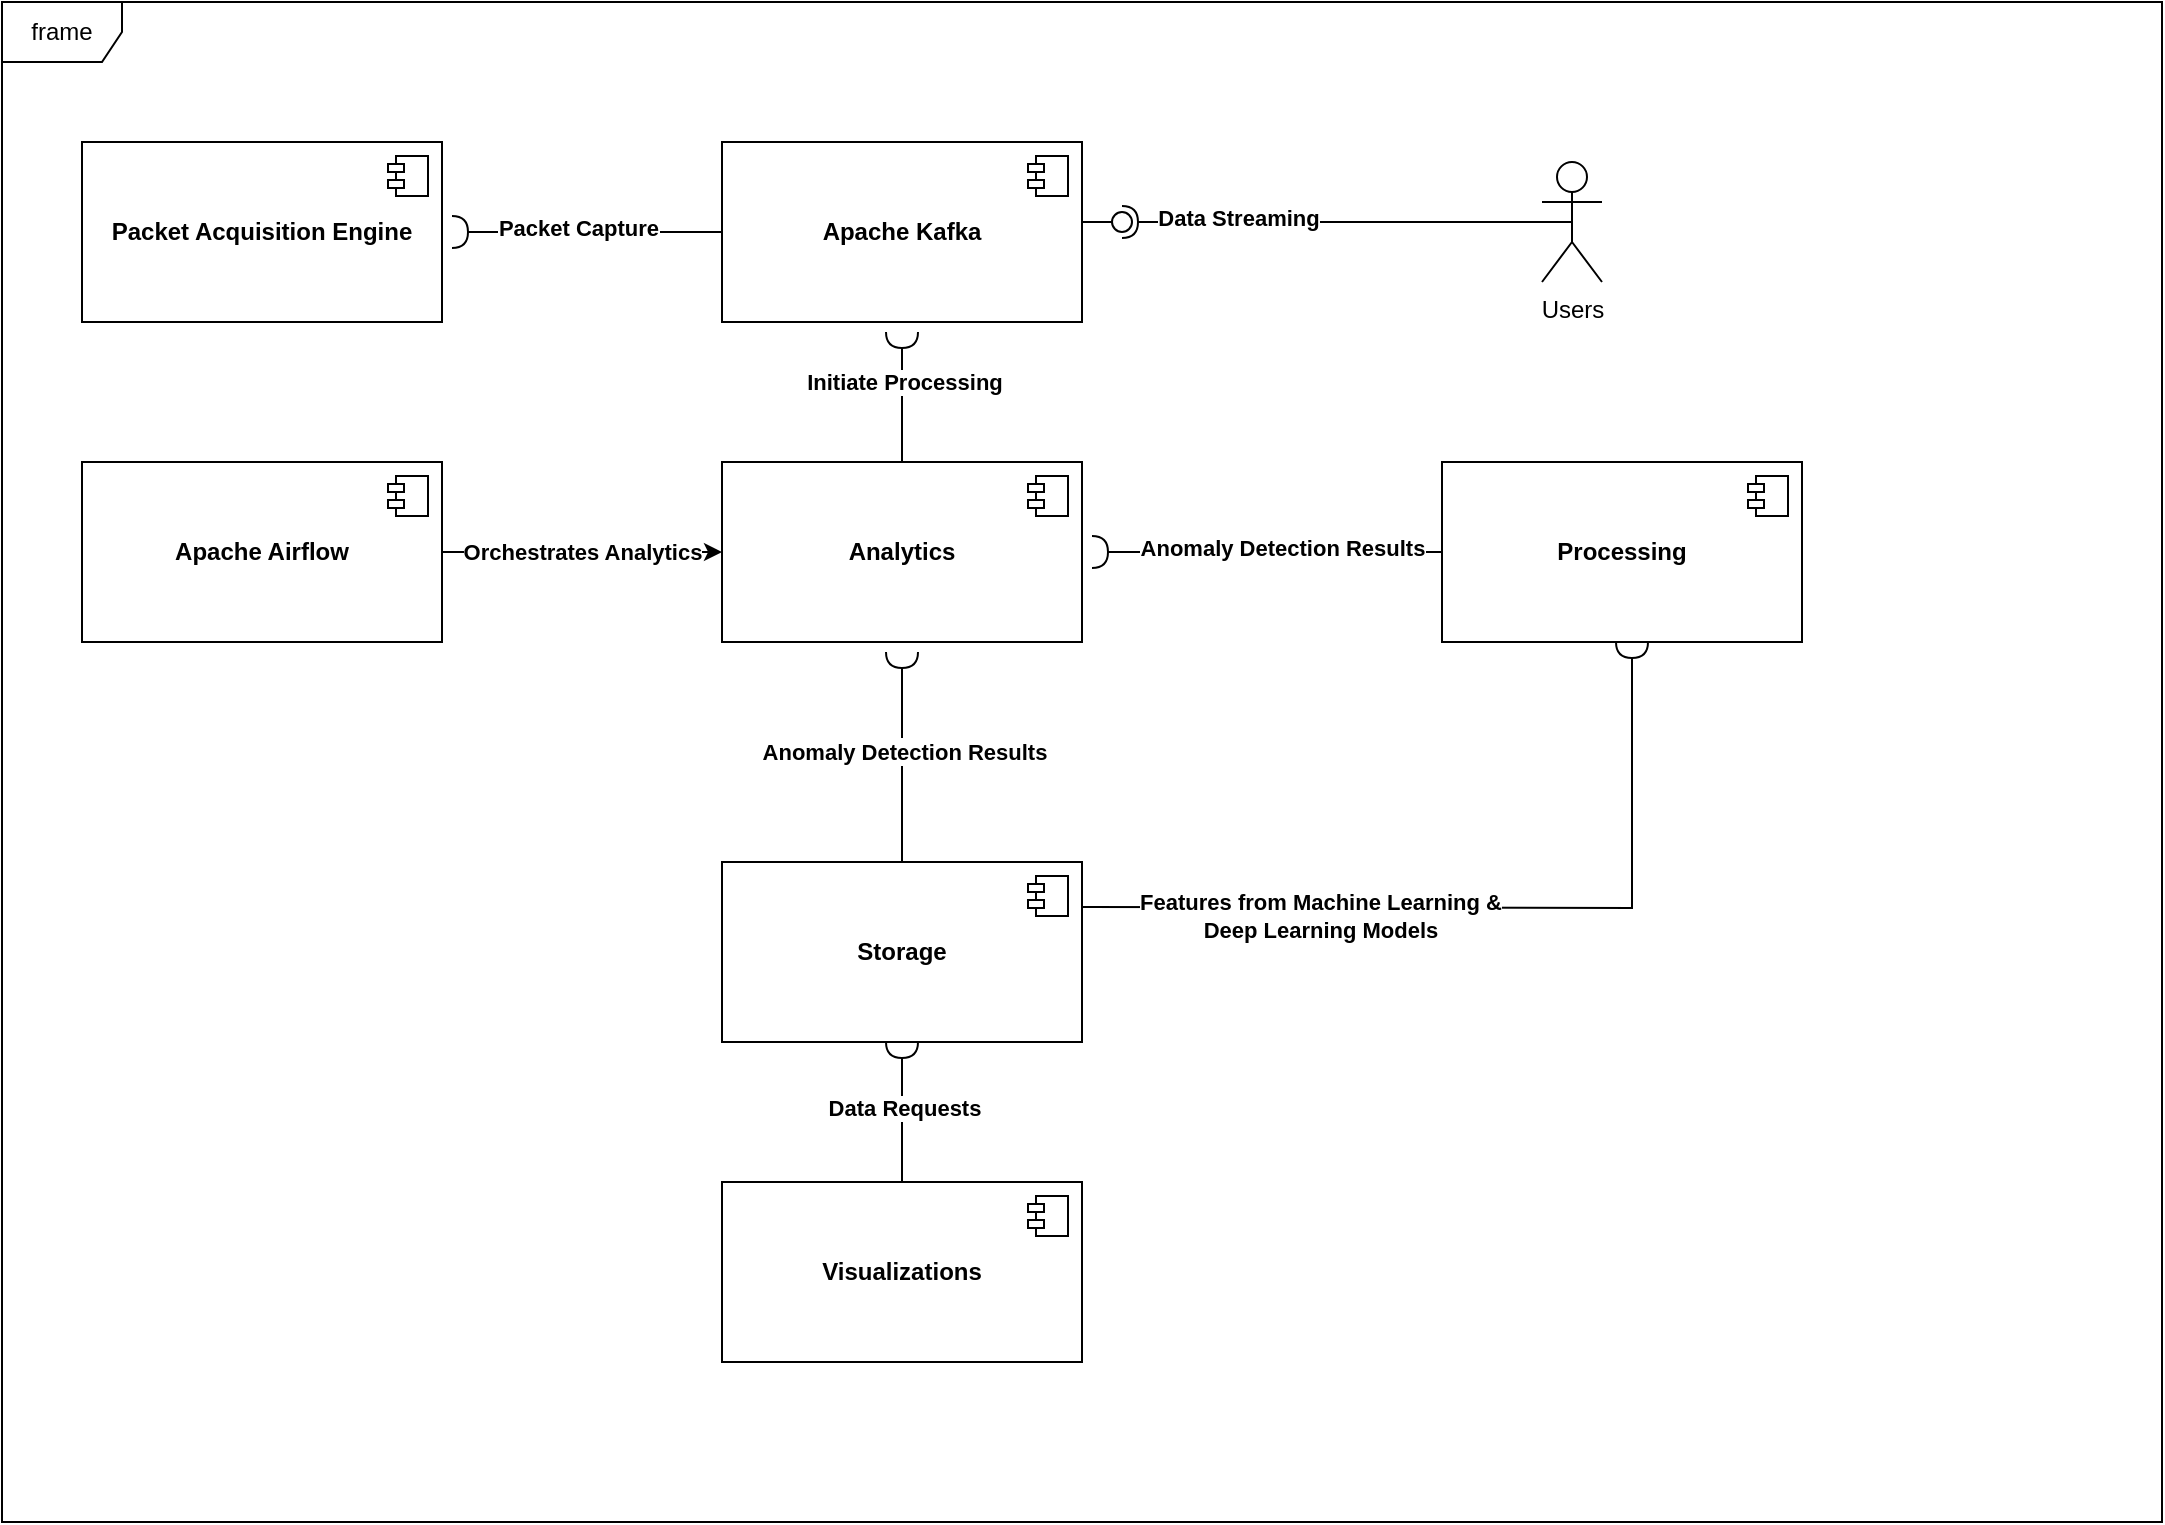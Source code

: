 <mxfile version="26.1.1">
  <diagram name="Page-1" id="c4acf3e9-155e-7222-9cf6-157b1a14988f">
    <mxGraphModel dx="1364" dy="879" grid="1" gridSize="10" guides="1" tooltips="1" connect="1" arrows="1" fold="1" page="1" pageScale="1" pageWidth="850" pageHeight="1100" background="none" math="0" shadow="0">
      <root>
        <mxCell id="0" />
        <mxCell id="1" parent="0" />
        <mxCell id="MCamPFnZZMhp-FXQPMWc-1" value="frame" style="shape=umlFrame;whiteSpace=wrap;html=1;pointerEvents=0;" parent="1" vertex="1">
          <mxGeometry x="40" y="10" width="1080" height="760" as="geometry" />
        </mxCell>
        <mxCell id="MCamPFnZZMhp-FXQPMWc-2" value="&lt;b&gt;Packet Acquisition Engine&lt;/b&gt;" style="html=1;dropTarget=0;whiteSpace=wrap;" parent="1" vertex="1">
          <mxGeometry x="80" y="80" width="180" height="90" as="geometry" />
        </mxCell>
        <mxCell id="MCamPFnZZMhp-FXQPMWc-3" value="" style="shape=module;jettyWidth=8;jettyHeight=4;" parent="MCamPFnZZMhp-FXQPMWc-2" vertex="1">
          <mxGeometry x="1" width="20" height="20" relative="1" as="geometry">
            <mxPoint x="-27" y="7" as="offset" />
          </mxGeometry>
        </mxCell>
        <mxCell id="MCamPFnZZMhp-FXQPMWc-10" value="&lt;b&gt;Apache Kafka&lt;/b&gt;" style="html=1;dropTarget=0;whiteSpace=wrap;" parent="1" vertex="1">
          <mxGeometry x="400" y="80" width="180" height="90" as="geometry" />
        </mxCell>
        <mxCell id="MCamPFnZZMhp-FXQPMWc-11" value="" style="shape=module;jettyWidth=8;jettyHeight=4;" parent="MCamPFnZZMhp-FXQPMWc-10" vertex="1">
          <mxGeometry x="1" width="20" height="20" relative="1" as="geometry">
            <mxPoint x="-27" y="7" as="offset" />
          </mxGeometry>
        </mxCell>
        <mxCell id="MCamPFnZZMhp-FXQPMWc-12" value="&lt;b&gt;Analytics&lt;/b&gt;" style="html=1;dropTarget=0;whiteSpace=wrap;" parent="1" vertex="1">
          <mxGeometry x="400" y="240" width="180" height="90" as="geometry" />
        </mxCell>
        <mxCell id="MCamPFnZZMhp-FXQPMWc-13" value="" style="shape=module;jettyWidth=8;jettyHeight=4;" parent="MCamPFnZZMhp-FXQPMWc-12" vertex="1">
          <mxGeometry x="1" width="20" height="20" relative="1" as="geometry">
            <mxPoint x="-27" y="7" as="offset" />
          </mxGeometry>
        </mxCell>
        <mxCell id="MCamPFnZZMhp-FXQPMWc-69" value="Orchestrates Analytics" style="edgeStyle=orthogonalEdgeStyle;rounded=0;orthogonalLoop=1;jettySize=auto;html=1;exitX=1;exitY=0.5;exitDx=0;exitDy=0;fontStyle=1" parent="1" source="MCamPFnZZMhp-FXQPMWc-14" target="MCamPFnZZMhp-FXQPMWc-12" edge="1">
          <mxGeometry relative="1" as="geometry" />
        </mxCell>
        <mxCell id="MCamPFnZZMhp-FXQPMWc-14" value="&lt;b&gt;Apache Airflow&lt;/b&gt;" style="html=1;dropTarget=0;whiteSpace=wrap;" parent="1" vertex="1">
          <mxGeometry x="80" y="240" width="180" height="90" as="geometry" />
        </mxCell>
        <mxCell id="MCamPFnZZMhp-FXQPMWc-15" value="" style="shape=module;jettyWidth=8;jettyHeight=4;" parent="MCamPFnZZMhp-FXQPMWc-14" vertex="1">
          <mxGeometry x="1" width="20" height="20" relative="1" as="geometry">
            <mxPoint x="-27" y="7" as="offset" />
          </mxGeometry>
        </mxCell>
        <mxCell id="MCamPFnZZMhp-FXQPMWc-16" value="&lt;b&gt;Storage&lt;/b&gt;" style="html=1;dropTarget=0;whiteSpace=wrap;" parent="1" vertex="1">
          <mxGeometry x="400" y="440" width="180" height="90" as="geometry" />
        </mxCell>
        <mxCell id="MCamPFnZZMhp-FXQPMWc-17" value="" style="shape=module;jettyWidth=8;jettyHeight=4;" parent="MCamPFnZZMhp-FXQPMWc-16" vertex="1">
          <mxGeometry x="1" width="20" height="20" relative="1" as="geometry">
            <mxPoint x="-27" y="7" as="offset" />
          </mxGeometry>
        </mxCell>
        <mxCell id="MCamPFnZZMhp-FXQPMWc-18" value="&lt;b&gt;Processing&lt;/b&gt;" style="html=1;dropTarget=0;whiteSpace=wrap;" parent="1" vertex="1">
          <mxGeometry x="760" y="240" width="180" height="90" as="geometry" />
        </mxCell>
        <mxCell id="MCamPFnZZMhp-FXQPMWc-19" value="" style="shape=module;jettyWidth=8;jettyHeight=4;" parent="MCamPFnZZMhp-FXQPMWc-18" vertex="1">
          <mxGeometry x="1" width="20" height="20" relative="1" as="geometry">
            <mxPoint x="-27" y="7" as="offset" />
          </mxGeometry>
        </mxCell>
        <mxCell id="MCamPFnZZMhp-FXQPMWc-21" value="" style="ellipse;whiteSpace=wrap;html=1;align=center;aspect=fixed;fillColor=none;strokeColor=none;resizable=0;perimeter=centerPerimeter;rotatable=0;allowArrows=0;points=[];outlineConnect=1;" parent="1" vertex="1">
          <mxGeometry x="260" y="120" width="10" height="10" as="geometry" />
        </mxCell>
        <mxCell id="MCamPFnZZMhp-FXQPMWc-29" value="&lt;b&gt;Visualizations&lt;/b&gt;" style="html=1;dropTarget=0;whiteSpace=wrap;" parent="1" vertex="1">
          <mxGeometry x="400" y="600" width="180" height="90" as="geometry" />
        </mxCell>
        <mxCell id="MCamPFnZZMhp-FXQPMWc-30" value="" style="shape=module;jettyWidth=8;jettyHeight=4;" parent="MCamPFnZZMhp-FXQPMWc-29" vertex="1">
          <mxGeometry x="1" width="20" height="20" relative="1" as="geometry">
            <mxPoint x="-27" y="7" as="offset" />
          </mxGeometry>
        </mxCell>
        <mxCell id="MCamPFnZZMhp-FXQPMWc-31" value="" style="rounded=0;orthogonalLoop=1;jettySize=auto;html=1;endArrow=halfCircle;endFill=0;endSize=6;strokeWidth=1;sketch=0;fontSize=12;curved=1;exitX=0;exitY=0.5;exitDx=0;exitDy=0;" parent="1" source="MCamPFnZZMhp-FXQPMWc-10" target="MCamPFnZZMhp-FXQPMWc-32" edge="1">
          <mxGeometry relative="1" as="geometry">
            <mxPoint x="285" y="125" as="sourcePoint" />
          </mxGeometry>
        </mxCell>
        <mxCell id="MCamPFnZZMhp-FXQPMWc-33" value="&lt;b&gt;Packet Capture&lt;/b&gt;" style="edgeLabel;html=1;align=center;verticalAlign=middle;resizable=0;points=[];" parent="MCamPFnZZMhp-FXQPMWc-31" vertex="1" connectable="0">
          <mxGeometry x="0.067" y="-2" relative="1" as="geometry">
            <mxPoint as="offset" />
          </mxGeometry>
        </mxCell>
        <mxCell id="MCamPFnZZMhp-FXQPMWc-32" value="" style="ellipse;whiteSpace=wrap;html=1;align=center;aspect=fixed;fillColor=none;strokeColor=none;resizable=0;perimeter=centerPerimeter;rotatable=0;allowArrows=0;points=[];outlineConnect=1;" parent="1" vertex="1">
          <mxGeometry x="260" y="120" width="10" height="10" as="geometry" />
        </mxCell>
        <mxCell id="MCamPFnZZMhp-FXQPMWc-34" value="" style="rounded=0;orthogonalLoop=1;jettySize=auto;html=1;endArrow=halfCircle;endFill=0;endSize=6;strokeWidth=1;sketch=0;fontSize=12;curved=1;exitX=0.5;exitY=0;exitDx=0;exitDy=0;" parent="1" source="MCamPFnZZMhp-FXQPMWc-12" target="MCamPFnZZMhp-FXQPMWc-35" edge="1">
          <mxGeometry relative="1" as="geometry">
            <mxPoint x="505" y="175" as="sourcePoint" />
          </mxGeometry>
        </mxCell>
        <mxCell id="Z_yVzGYmMGvhZh42bpe_-1" value="&lt;b&gt;Initiate Processing&lt;/b&gt;" style="edgeLabel;html=1;align=center;verticalAlign=middle;resizable=0;points=[];" vertex="1" connectable="0" parent="MCamPFnZZMhp-FXQPMWc-34">
          <mxGeometry x="0.231" y="-1" relative="1" as="geometry">
            <mxPoint as="offset" />
          </mxGeometry>
        </mxCell>
        <mxCell id="MCamPFnZZMhp-FXQPMWc-35" value="" style="ellipse;whiteSpace=wrap;html=1;align=center;aspect=fixed;fillColor=none;strokeColor=none;resizable=0;perimeter=centerPerimeter;rotatable=0;allowArrows=0;points=[];outlineConnect=1;" parent="1" vertex="1">
          <mxGeometry x="485" y="170" width="10" height="10" as="geometry" />
        </mxCell>
        <mxCell id="MCamPFnZZMhp-FXQPMWc-39" value="Users" style="shape=umlActor;verticalLabelPosition=bottom;verticalAlign=top;html=1;" parent="1" vertex="1">
          <mxGeometry x="810" y="90" width="30" height="60" as="geometry" />
        </mxCell>
        <mxCell id="MCamPFnZZMhp-FXQPMWc-44" value="" style="rounded=0;orthogonalLoop=1;jettySize=auto;html=1;endArrow=halfCircle;endFill=0;endSize=6;strokeWidth=1;sketch=0;fontSize=12;curved=1;exitX=0;exitY=0.5;exitDx=0;exitDy=0;" parent="1" source="MCamPFnZZMhp-FXQPMWc-18" target="MCamPFnZZMhp-FXQPMWc-45" edge="1">
          <mxGeometry relative="1" as="geometry">
            <mxPoint x="605" y="285" as="sourcePoint" />
          </mxGeometry>
        </mxCell>
        <mxCell id="MCamPFnZZMhp-FXQPMWc-65" value="&lt;b&gt;Anomaly Detection Results&lt;/b&gt;" style="edgeLabel;html=1;align=center;verticalAlign=middle;resizable=0;points=[];" parent="MCamPFnZZMhp-FXQPMWc-44" vertex="1" connectable="0">
          <mxGeometry x="-0.073" y="-2" relative="1" as="geometry">
            <mxPoint x="1" as="offset" />
          </mxGeometry>
        </mxCell>
        <mxCell id="MCamPFnZZMhp-FXQPMWc-45" value="" style="ellipse;whiteSpace=wrap;html=1;align=center;aspect=fixed;fillColor=none;strokeColor=none;resizable=0;perimeter=centerPerimeter;rotatable=0;allowArrows=0;points=[];outlineConnect=1;" parent="1" vertex="1">
          <mxGeometry x="580" y="280" width="10" height="10" as="geometry" />
        </mxCell>
        <mxCell id="MCamPFnZZMhp-FXQPMWc-47" value="" style="ellipse;whiteSpace=wrap;html=1;align=center;aspect=fixed;fillColor=none;strokeColor=none;resizable=0;perimeter=centerPerimeter;rotatable=0;allowArrows=0;points=[];outlineConnect=1;" parent="1" vertex="1">
          <mxGeometry x="480" y="330" width="10" height="10" as="geometry" />
        </mxCell>
        <mxCell id="MCamPFnZZMhp-FXQPMWc-56" value="" style="ellipse;whiteSpace=wrap;html=1;align=center;aspect=fixed;fillColor=none;strokeColor=none;resizable=0;perimeter=centerPerimeter;rotatable=0;allowArrows=0;points=[];outlineConnect=1;" parent="1" vertex="1">
          <mxGeometry x="320" y="410" width="10" height="10" as="geometry" />
        </mxCell>
        <mxCell id="MCamPFnZZMhp-FXQPMWc-58" value="" style="rounded=0;orthogonalLoop=1;jettySize=auto;html=1;endArrow=halfCircle;endFill=0;endSize=6;strokeWidth=1;sketch=0;fontSize=12;curved=1;exitX=0.5;exitY=0;exitDx=0;exitDy=0;" parent="1" source="MCamPFnZZMhp-FXQPMWc-16" target="MCamPFnZZMhp-FXQPMWc-59" edge="1">
          <mxGeometry relative="1" as="geometry">
            <mxPoint x="515" y="335" as="sourcePoint" />
          </mxGeometry>
        </mxCell>
        <mxCell id="MCamPFnZZMhp-FXQPMWc-62" value="Text" style="edgeLabel;html=1;align=center;verticalAlign=middle;resizable=0;points=[];" parent="MCamPFnZZMhp-FXQPMWc-58" vertex="1" connectable="0">
          <mxGeometry x="0.067" y="1" relative="1" as="geometry">
            <mxPoint as="offset" />
          </mxGeometry>
        </mxCell>
        <mxCell id="MCamPFnZZMhp-FXQPMWc-64" value="&lt;b&gt;Anomaly Detection Results&lt;/b&gt;" style="edgeLabel;html=1;align=center;verticalAlign=middle;resizable=0;points=[];" parent="MCamPFnZZMhp-FXQPMWc-58" vertex="1" connectable="0">
          <mxGeometry x="0.057" relative="1" as="geometry">
            <mxPoint x="1" as="offset" />
          </mxGeometry>
        </mxCell>
        <mxCell id="MCamPFnZZMhp-FXQPMWc-59" value="" style="ellipse;whiteSpace=wrap;html=1;align=center;aspect=fixed;fillColor=none;strokeColor=none;resizable=0;perimeter=centerPerimeter;rotatable=0;allowArrows=0;points=[];outlineConnect=1;" parent="1" vertex="1">
          <mxGeometry x="485" y="330" width="10" height="10" as="geometry" />
        </mxCell>
        <mxCell id="MCamPFnZZMhp-FXQPMWc-60" value="" style="rounded=0;orthogonalLoop=1;jettySize=auto;html=1;endArrow=halfCircle;endFill=0;endSize=6;strokeWidth=1;sketch=0;fontSize=12;curved=1;" parent="1" source="MCamPFnZZMhp-FXQPMWc-29" target="MCamPFnZZMhp-FXQPMWc-16" edge="1">
          <mxGeometry relative="1" as="geometry">
            <mxPoint x="515" y="535" as="sourcePoint" />
          </mxGeometry>
        </mxCell>
        <mxCell id="MCamPFnZZMhp-FXQPMWc-70" value="&lt;b&gt;Data Requests&lt;/b&gt;" style="edgeLabel;html=1;align=center;verticalAlign=middle;resizable=0;points=[];" parent="MCamPFnZZMhp-FXQPMWc-60" vertex="1" connectable="0">
          <mxGeometry x="0.071" y="-1" relative="1" as="geometry">
            <mxPoint as="offset" />
          </mxGeometry>
        </mxCell>
        <mxCell id="MCamPFnZZMhp-FXQPMWc-61" value="" style="ellipse;whiteSpace=wrap;html=1;align=center;aspect=fixed;fillColor=none;strokeColor=none;resizable=0;perimeter=centerPerimeter;rotatable=0;allowArrows=0;points=[];outlineConnect=1;" parent="1" vertex="1">
          <mxGeometry x="490" y="530" width="10" height="10" as="geometry" />
        </mxCell>
        <mxCell id="MCamPFnZZMhp-FXQPMWc-66" value="" style="rounded=0;orthogonalLoop=1;jettySize=auto;html=1;endArrow=halfCircle;endFill=0;endSize=6;strokeWidth=1;sketch=0;fontSize=12;curved=0;exitX=1;exitY=0.25;exitDx=0;exitDy=0;" parent="1" source="MCamPFnZZMhp-FXQPMWc-16" target="MCamPFnZZMhp-FXQPMWc-67" edge="1">
          <mxGeometry relative="1" as="geometry">
            <mxPoint x="875" y="330" as="sourcePoint" />
            <Array as="points">
              <mxPoint x="855" y="463" />
            </Array>
          </mxGeometry>
        </mxCell>
        <mxCell id="MCamPFnZZMhp-FXQPMWc-68" value="&lt;b&gt;Features from Machine Learning &amp;amp;&lt;/b&gt;&lt;div&gt;&lt;b&gt;Deep Learning Models&lt;/b&gt;&lt;/div&gt;" style="edgeLabel;html=1;align=center;verticalAlign=middle;resizable=0;points=[];" parent="MCamPFnZZMhp-FXQPMWc-66" vertex="1" connectable="0">
          <mxGeometry x="-0.417" y="-4" relative="1" as="geometry">
            <mxPoint as="offset" />
          </mxGeometry>
        </mxCell>
        <mxCell id="MCamPFnZZMhp-FXQPMWc-67" value="" style="ellipse;whiteSpace=wrap;html=1;align=center;aspect=fixed;fillColor=none;strokeColor=none;resizable=0;perimeter=centerPerimeter;rotatable=0;allowArrows=0;points=[];outlineConnect=1;" parent="1" vertex="1">
          <mxGeometry x="850" y="325" width="10" height="10" as="geometry" />
        </mxCell>
        <mxCell id="BTgv2hJ5ZbleKFl6reJI-5" value="" style="rounded=0;orthogonalLoop=1;jettySize=auto;html=1;endArrow=halfCircle;endFill=0;endSize=6;strokeWidth=1;sketch=0;exitX=0.5;exitY=0.5;exitDx=0;exitDy=0;exitPerimeter=0;" parent="1" source="MCamPFnZZMhp-FXQPMWc-39" target="BTgv2hJ5ZbleKFl6reJI-7" edge="1">
          <mxGeometry relative="1" as="geometry">
            <mxPoint x="620" y="120" as="sourcePoint" />
          </mxGeometry>
        </mxCell>
        <mxCell id="BTgv2hJ5ZbleKFl6reJI-8" value="&lt;b&gt;Data Streaming&lt;/b&gt;" style="edgeLabel;html=1;align=center;verticalAlign=middle;resizable=0;points=[];" parent="BTgv2hJ5ZbleKFl6reJI-5" vertex="1" connectable="0">
          <mxGeometry x="0.484" y="-2" relative="1" as="geometry">
            <mxPoint as="offset" />
          </mxGeometry>
        </mxCell>
        <mxCell id="BTgv2hJ5ZbleKFl6reJI-6" value="" style="rounded=0;orthogonalLoop=1;jettySize=auto;html=1;endArrow=oval;endFill=0;sketch=0;sourcePerimeterSpacing=0;targetPerimeterSpacing=0;endSize=10;" parent="1" target="BTgv2hJ5ZbleKFl6reJI-7" edge="1">
          <mxGeometry relative="1" as="geometry">
            <mxPoint x="580" y="120" as="sourcePoint" />
          </mxGeometry>
        </mxCell>
        <mxCell id="BTgv2hJ5ZbleKFl6reJI-7" value="" style="ellipse;whiteSpace=wrap;html=1;align=center;aspect=fixed;fillColor=none;strokeColor=none;resizable=0;perimeter=centerPerimeter;rotatable=0;allowArrows=0;points=[];outlineConnect=1;" parent="1" vertex="1">
          <mxGeometry x="595" y="115" width="10" height="10" as="geometry" />
        </mxCell>
      </root>
    </mxGraphModel>
  </diagram>
</mxfile>
